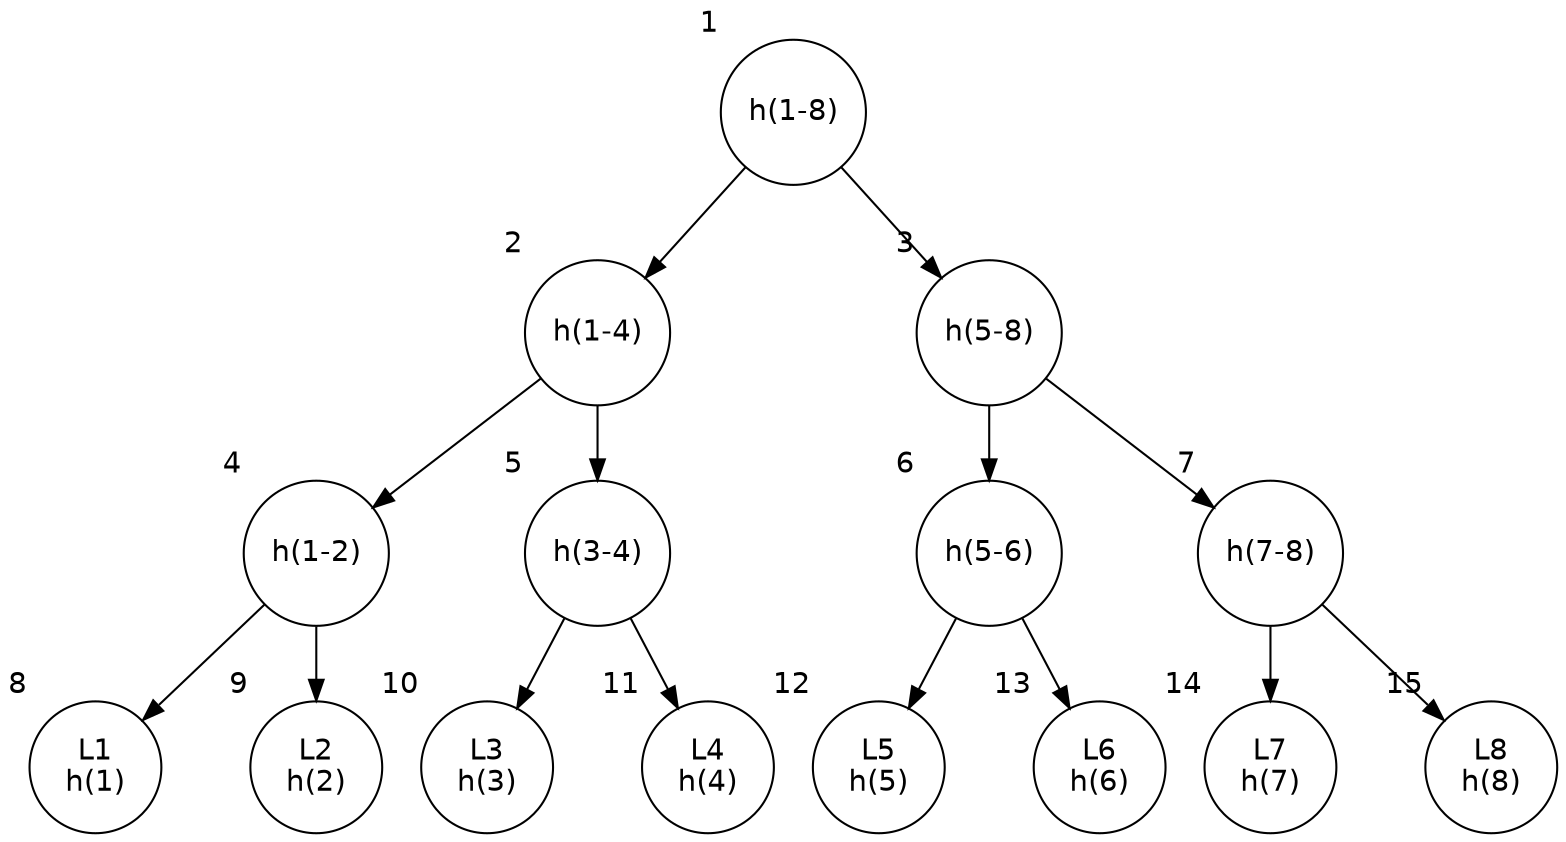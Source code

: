 digraph G {
	graph [fontname = "Helvetica"];
	node [fontname = "Helvetica",shape=circle,width=0.6];
	edge [fontname = "Helvetica"];

	A [label="h(1-8)",xlabel="1"];
	B [label="h(1-4)",xlabel="2"];
	C [label="h(5-8)",xlabel="3"];
	D [label="h(1-2)",xlabel="4"];
	E [label="h(3-4)",xlabel="5"];
	F [label="h(5-6)",xlabel="6"];
	G [label="h(7-8)",xlabel="7"];
	H [label="L1\nh(1)",xlabel="8"];
	I [label="L2\nh(2)",xlabel="9"];
	J [label="L3\nh(3)",xlabel="10"];
	K [label="L4\nh(4)",xlabel="11"];
	L [label="L5\nh(5)",xlabel="12"];
	M [label="L6\nh(6)",xlabel="13"];
	N [label="L7\nh(7)",xlabel="14"];
	O [label="L8\nh(8)",xlabel="15"];	
	
	A -> B;
	mA [label="", width=0.1, style=invis];
	A -> mA [style=invis];
	A -> C;
	{rank=same B -> mA -> C [style=invis]};

	B -> D;
	mB [label="", width=0.1, style=invis];
	B -> mB [style=invis];
	B -> E;
	{rank=same D -> mB -> E [style=invis]};

	D -> H;
	mD [label="", width=0.1, style=invis];
	D -> mD [style=invis];
	D -> I;
	{rank=same H -> mD -> I [style=invis]};

	E -> J;
	mE [label="", width=0.1, style=invis];
	E -> mE [style=invis];
	E -> K;
	{rank=same J -> mE -> K [style=invis]};

	F -> L;
	mF [label="", width=0.1, style=invis];
	F -> mF [style=invis];
	F -> M;
	{rank=same L -> mF -> M [style=invis]};

	C -> F;
	mC [label="", width=0.1, style=invis];
	C -> mC [style=invis];
	C -> G;
	{rank=same F -> mC -> G [style=invis]};

	G -> N;
	mG [label="", width=0.1, style=invis];
	G -> mG [style=invis];
	G -> O;
	{rank=same N -> mG -> O [style=invis]};

}
